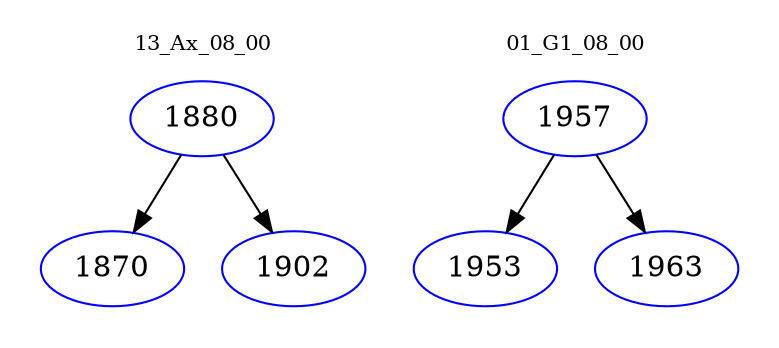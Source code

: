 digraph{
subgraph cluster_0 {
color = white
label = "13_Ax_08_00";
fontsize=10;
T0_1880 [label="1880", color="blue"]
T0_1880 -> T0_1870 [color="black"]
T0_1870 [label="1870", color="blue"]
T0_1880 -> T0_1902 [color="black"]
T0_1902 [label="1902", color="blue"]
}
subgraph cluster_1 {
color = white
label = "01_G1_08_00";
fontsize=10;
T1_1957 [label="1957", color="blue"]
T1_1957 -> T1_1953 [color="black"]
T1_1953 [label="1953", color="blue"]
T1_1957 -> T1_1963 [color="black"]
T1_1963 [label="1963", color="blue"]
}
}
